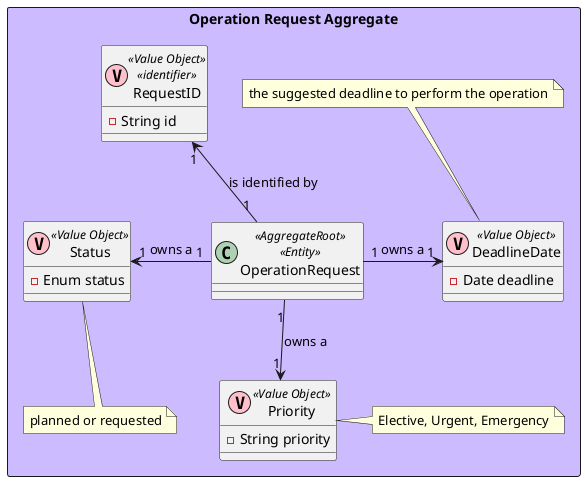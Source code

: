 @startuml

rectangle "Operation Request Aggregate" #ccbbff{
class OperationRequest <<AggregateRoot>> <<Entity>>
    class RequestID << (V, pink) Value Object >> <<identifier>>{
        - String id
    }
    class DeadlineDate << (V, pink) Value Object >>{
        - Date deadline
    }
    note top of DeadlineDate
         the suggested deadline to perform the operation
    end note
    class Priority << (V, pink) Value Object >>{
        - String priority
    }
    note right of Priority
              Elective, Urgent, Emergency
    end note
    class Status << (V, pink) Value Object >>{
        - Enum status
    }
    note bottom of Status
         planned or requested
    end note

    OperationRequest "1" -up-> "1" RequestID : is identified by
    OperationRequest "1" -right-> "1" DeadlineDate : owns a
    OperationRequest "1" --> "1" Priority : owns a
    OperationRequest "1" -left-> "1" Status : owns a

@enduml
